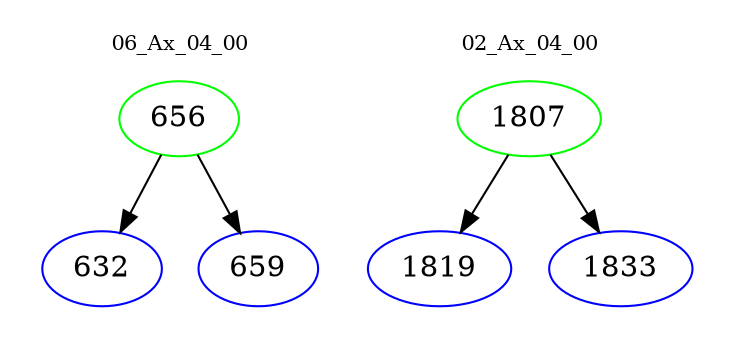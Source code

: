 digraph{
subgraph cluster_0 {
color = white
label = "06_Ax_04_00";
fontsize=10;
T0_656 [label="656", color="green"]
T0_656 -> T0_632 [color="black"]
T0_632 [label="632", color="blue"]
T0_656 -> T0_659 [color="black"]
T0_659 [label="659", color="blue"]
}
subgraph cluster_1 {
color = white
label = "02_Ax_04_00";
fontsize=10;
T1_1807 [label="1807", color="green"]
T1_1807 -> T1_1819 [color="black"]
T1_1819 [label="1819", color="blue"]
T1_1807 -> T1_1833 [color="black"]
T1_1833 [label="1833", color="blue"]
}
}
